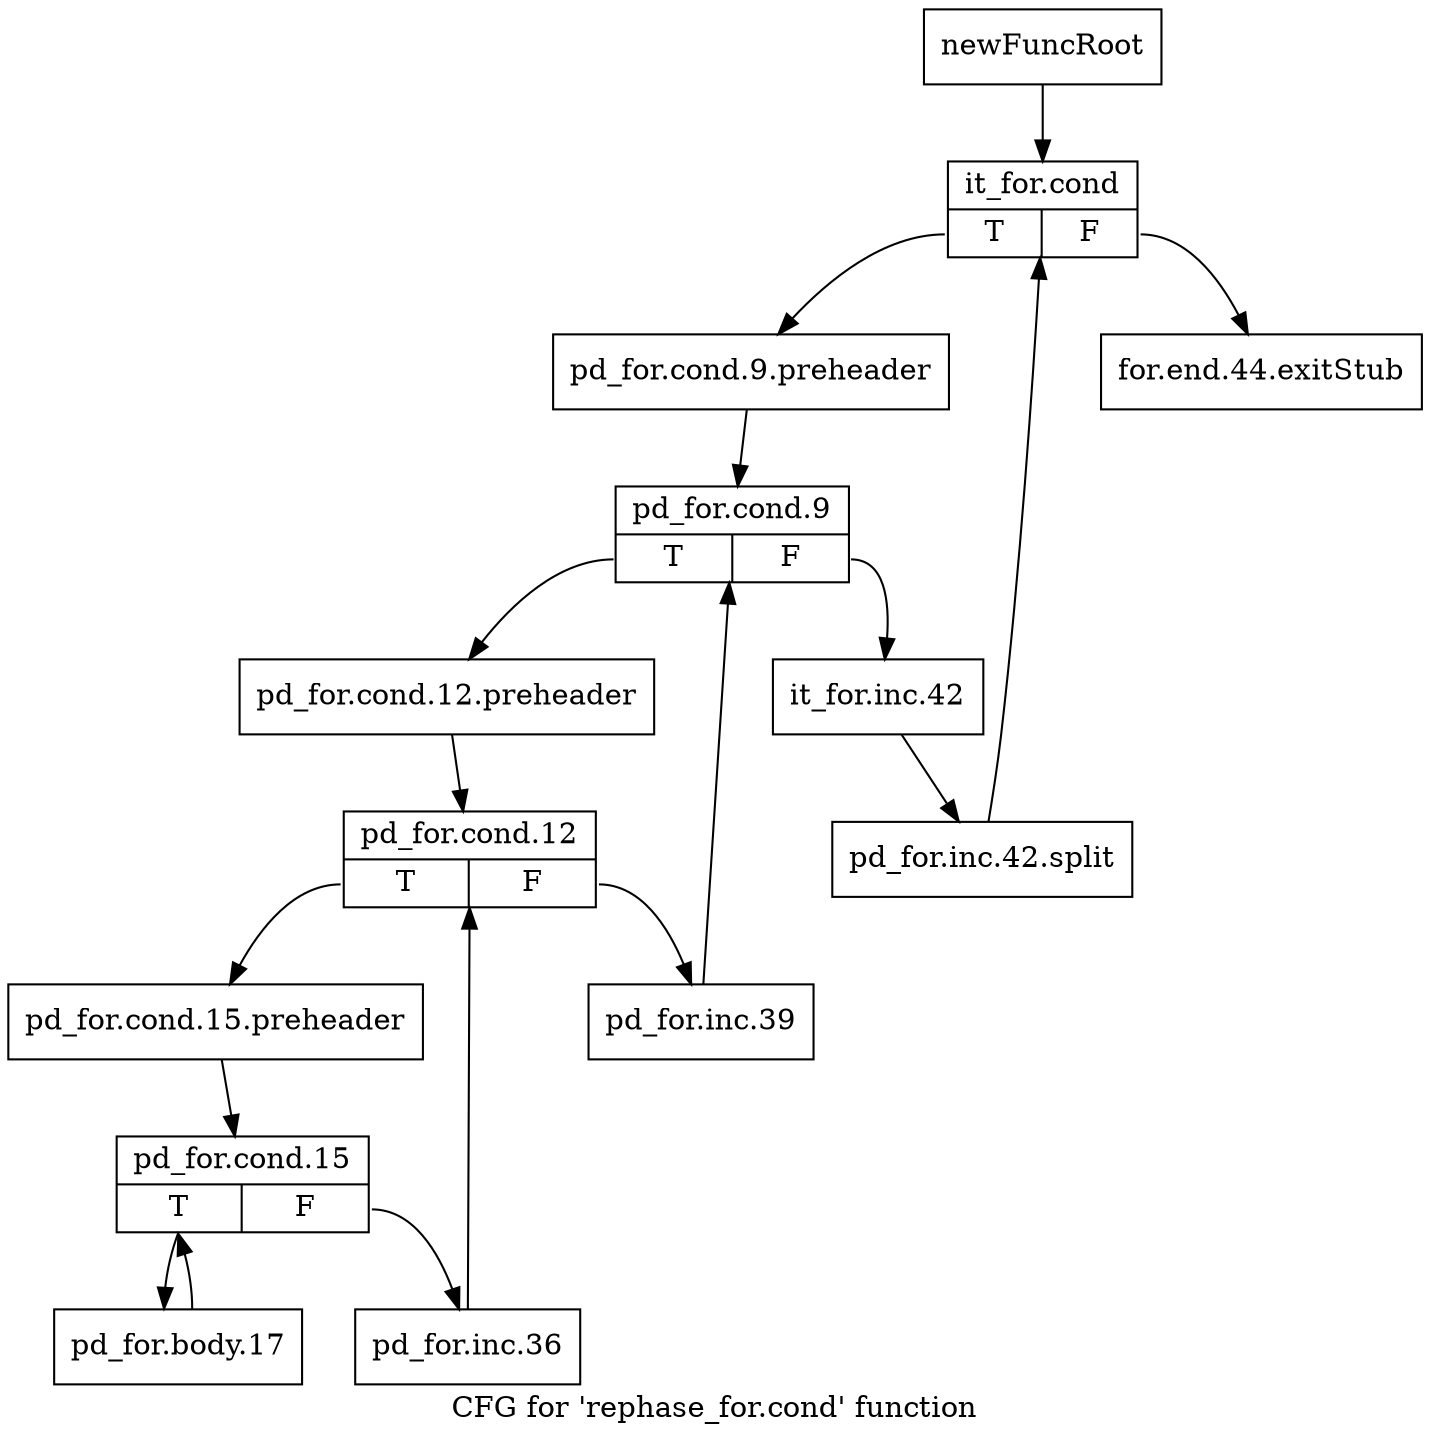 digraph "CFG for 'rephase_for.cond' function" {
	label="CFG for 'rephase_for.cond' function";

	Node0x1abb000 [shape=record,label="{newFuncRoot}"];
	Node0x1abb000 -> Node0x1abb0a0;
	Node0x1abb050 [shape=record,label="{for.end.44.exitStub}"];
	Node0x1abb0a0 [shape=record,label="{it_for.cond|{<s0>T|<s1>F}}"];
	Node0x1abb0a0:s0 -> Node0x1abb0f0;
	Node0x1abb0a0:s1 -> Node0x1abb050;
	Node0x1abb0f0 [shape=record,label="{pd_for.cond.9.preheader}"];
	Node0x1abb0f0 -> Node0x1abb140;
	Node0x1abb140 [shape=record,label="{pd_for.cond.9|{<s0>T|<s1>F}}"];
	Node0x1abb140:s0 -> Node0x1abb1e0;
	Node0x1abb140:s1 -> Node0x1abb190;
	Node0x1abb190 [shape=record,label="{it_for.inc.42}"];
	Node0x1abb190 -> Node0x1c91300;
	Node0x1c91300 [shape=record,label="{pd_for.inc.42.split}"];
	Node0x1c91300 -> Node0x1abb0a0;
	Node0x1abb1e0 [shape=record,label="{pd_for.cond.12.preheader}"];
	Node0x1abb1e0 -> Node0x1abba90;
	Node0x1abba90 [shape=record,label="{pd_for.cond.12|{<s0>T|<s1>F}}"];
	Node0x1abba90:s0 -> Node0x1abbb30;
	Node0x1abba90:s1 -> Node0x1abbae0;
	Node0x1abbae0 [shape=record,label="{pd_for.inc.39}"];
	Node0x1abbae0 -> Node0x1abb140;
	Node0x1abbb30 [shape=record,label="{pd_for.cond.15.preheader}"];
	Node0x1abbb30 -> Node0x1abbb80;
	Node0x1abbb80 [shape=record,label="{pd_for.cond.15|{<s0>T|<s1>F}}"];
	Node0x1abbb80:s0 -> Node0x1abbc20;
	Node0x1abbb80:s1 -> Node0x1abbbd0;
	Node0x1abbbd0 [shape=record,label="{pd_for.inc.36}"];
	Node0x1abbbd0 -> Node0x1abba90;
	Node0x1abbc20 [shape=record,label="{pd_for.body.17}"];
	Node0x1abbc20 -> Node0x1abbb80;
}
